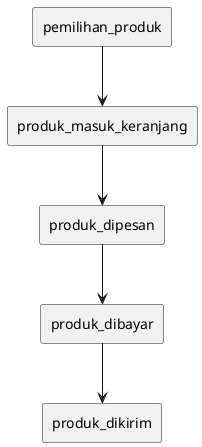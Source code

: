 @startuml

    rectangle pemilihan_produk
    rectangle produk_masuk_keranjang
    rectangle produk_dipesan
    rectangle produk_dibayar
    rectangle produk_dikirim

    pemilihan_produk --> produk_masuk_keranjang 
    produk_masuk_keranjang --> produk_dipesan 
    produk_dipesan --> produk_dibayar 
    produk_dibayar --> produk_dikirim
@enduml